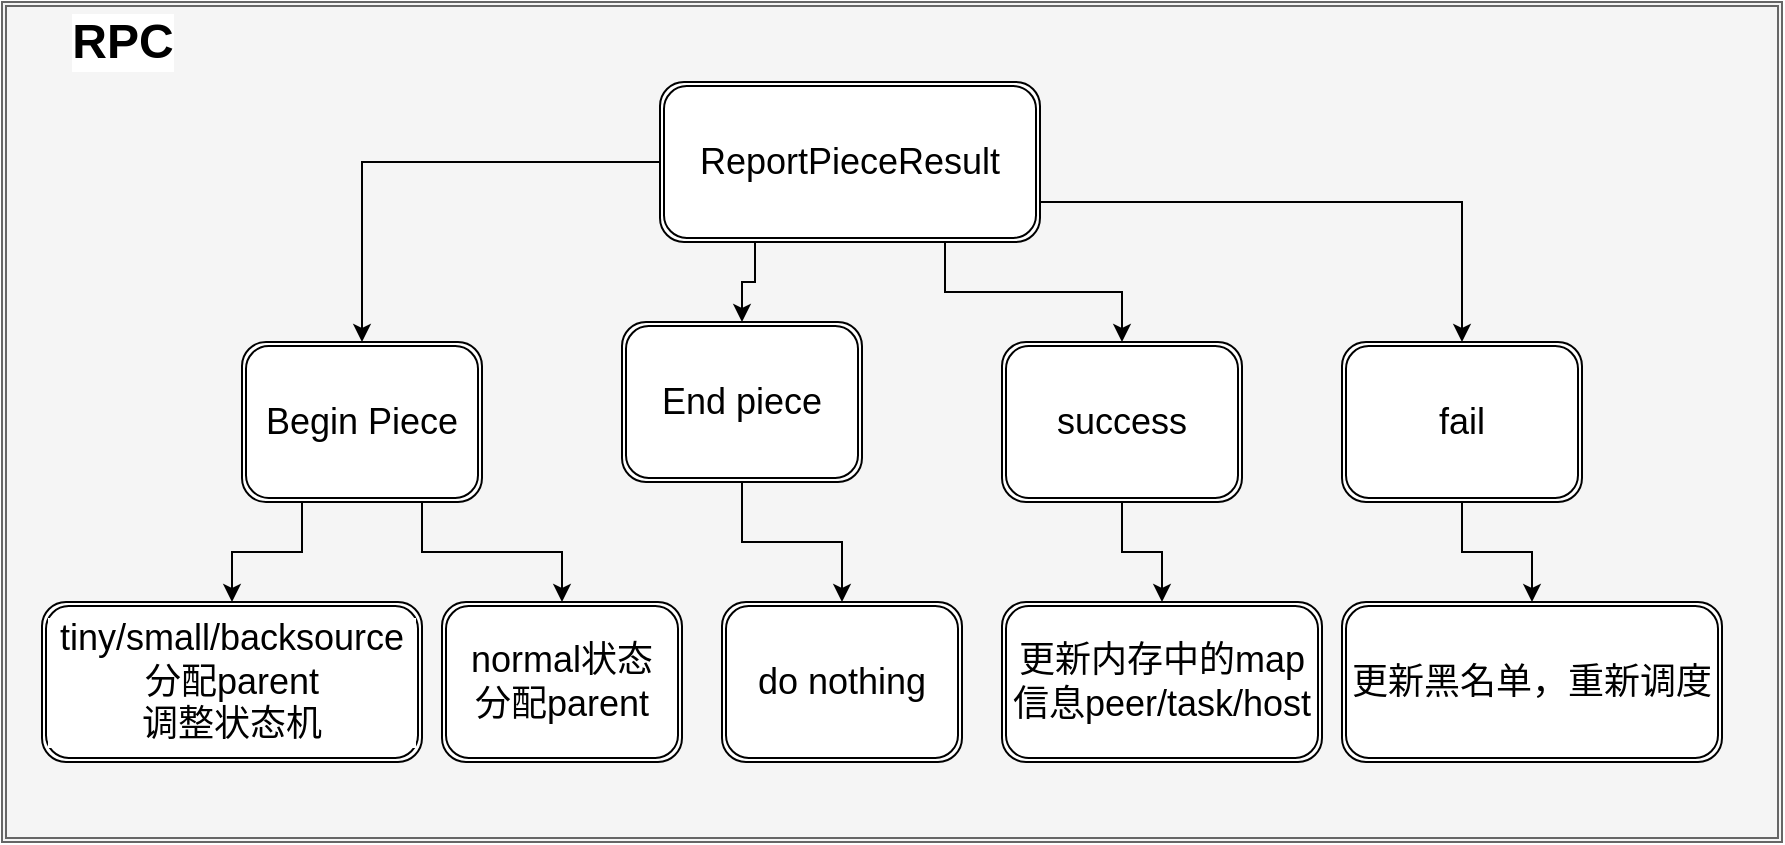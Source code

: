<mxfile version="20.1.3" type="github">
  <diagram id="DTgO8CFfLf1k2DuU-l0j" name="第 1 页">
    <mxGraphModel dx="2253" dy="825" grid="1" gridSize="10" guides="1" tooltips="1" connect="1" arrows="1" fold="1" page="1" pageScale="1" pageWidth="827" pageHeight="1169" math="0" shadow="0">
      <root>
        <mxCell id="0" />
        <mxCell id="1" parent="0" />
        <mxCell id="irjKH5FzciRd0mTB3H-4-1" value="" style="shape=ext;double=1;rounded=0;whiteSpace=wrap;html=1;labelBackgroundColor=#FFFFFF;fontFamily=Helvetica;fontSize=18;fontColor=#333333;fillColor=#f5f5f5;strokeColor=#666666;" vertex="1" parent="1">
          <mxGeometry x="-10" y="60" width="890" height="420" as="geometry" />
        </mxCell>
        <mxCell id="irjKH5FzciRd0mTB3H-4-2" value="RPC" style="text;strokeColor=none;fillColor=none;html=1;fontSize=24;fontStyle=1;verticalAlign=middle;align=center;labelBackgroundColor=#FFFFFF;fontFamily=Helvetica;fontColor=#000000;" vertex="1" parent="1">
          <mxGeometry y="60" width="100" height="40" as="geometry" />
        </mxCell>
        <mxCell id="irjKH5FzciRd0mTB3H-4-8" style="edgeStyle=orthogonalEdgeStyle;rounded=0;orthogonalLoop=1;jettySize=auto;html=1;entryX=0.5;entryY=0;entryDx=0;entryDy=0;fontFamily=Helvetica;fontSize=18;fontColor=#000000;" edge="1" parent="1" source="irjKH5FzciRd0mTB3H-4-3" target="irjKH5FzciRd0mTB3H-4-4">
          <mxGeometry relative="1" as="geometry" />
        </mxCell>
        <mxCell id="irjKH5FzciRd0mTB3H-4-10" style="edgeStyle=orthogonalEdgeStyle;rounded=0;orthogonalLoop=1;jettySize=auto;html=1;exitX=0.75;exitY=1;exitDx=0;exitDy=0;fontFamily=Helvetica;fontSize=18;fontColor=#000000;" edge="1" parent="1" source="irjKH5FzciRd0mTB3H-4-3" target="irjKH5FzciRd0mTB3H-4-6">
          <mxGeometry relative="1" as="geometry" />
        </mxCell>
        <mxCell id="irjKH5FzciRd0mTB3H-4-12" style="edgeStyle=orthogonalEdgeStyle;rounded=0;orthogonalLoop=1;jettySize=auto;html=1;exitX=1;exitY=0.75;exitDx=0;exitDy=0;entryX=0.5;entryY=0;entryDx=0;entryDy=0;fontFamily=Helvetica;fontSize=18;fontColor=#000000;" edge="1" parent="1" source="irjKH5FzciRd0mTB3H-4-3" target="irjKH5FzciRd0mTB3H-4-7">
          <mxGeometry relative="1" as="geometry" />
        </mxCell>
        <mxCell id="irjKH5FzciRd0mTB3H-4-13" style="edgeStyle=orthogonalEdgeStyle;rounded=0;orthogonalLoop=1;jettySize=auto;html=1;exitX=0.25;exitY=1;exitDx=0;exitDy=0;fontFamily=Helvetica;fontSize=18;fontColor=#000000;" edge="1" parent="1" source="irjKH5FzciRd0mTB3H-4-3" target="irjKH5FzciRd0mTB3H-4-5">
          <mxGeometry relative="1" as="geometry" />
        </mxCell>
        <mxCell id="irjKH5FzciRd0mTB3H-4-3" value="&lt;pre style=&quot;text-align: start;&quot;&gt;&lt;font style=&quot;font-size: 18px; background-color: rgb(255, 255, 255);&quot; face=&quot;Helvetica&quot;&gt;ReportPieceResult&lt;/font&gt;&lt;/pre&gt;" style="shape=ext;double=1;rounded=1;whiteSpace=wrap;html=1;labelBackgroundColor=#FFFFFF;fontFamily=Helvetica;fontSize=18;fontColor=#000000;" vertex="1" parent="1">
          <mxGeometry x="319" y="100" width="190" height="80" as="geometry" />
        </mxCell>
        <mxCell id="irjKH5FzciRd0mTB3H-4-17" style="edgeStyle=orthogonalEdgeStyle;rounded=0;orthogonalLoop=1;jettySize=auto;html=1;exitX=0.75;exitY=1;exitDx=0;exitDy=0;fontFamily=Helvetica;fontSize=18;fontColor=#000000;" edge="1" parent="1" source="irjKH5FzciRd0mTB3H-4-4" target="irjKH5FzciRd0mTB3H-4-14">
          <mxGeometry relative="1" as="geometry" />
        </mxCell>
        <mxCell id="irjKH5FzciRd0mTB3H-4-18" style="edgeStyle=orthogonalEdgeStyle;rounded=0;orthogonalLoop=1;jettySize=auto;html=1;exitX=0.25;exitY=1;exitDx=0;exitDy=0;entryX=0.5;entryY=0;entryDx=0;entryDy=0;fontFamily=Helvetica;fontSize=18;fontColor=#000000;" edge="1" parent="1" source="irjKH5FzciRd0mTB3H-4-4" target="irjKH5FzciRd0mTB3H-4-15">
          <mxGeometry relative="1" as="geometry" />
        </mxCell>
        <mxCell id="irjKH5FzciRd0mTB3H-4-4" value="Begin Piece" style="shape=ext;double=1;rounded=1;whiteSpace=wrap;html=1;labelBackgroundColor=#FFFFFF;fontFamily=Helvetica;fontSize=18;fontColor=#000000;" vertex="1" parent="1">
          <mxGeometry x="110" y="230" width="120" height="80" as="geometry" />
        </mxCell>
        <mxCell id="irjKH5FzciRd0mTB3H-4-20" style="edgeStyle=orthogonalEdgeStyle;rounded=0;orthogonalLoop=1;jettySize=auto;html=1;exitX=0.5;exitY=1;exitDx=0;exitDy=0;entryX=0.5;entryY=0;entryDx=0;entryDy=0;fontFamily=Helvetica;fontSize=18;fontColor=#000000;" edge="1" parent="1" source="irjKH5FzciRd0mTB3H-4-5" target="irjKH5FzciRd0mTB3H-4-19">
          <mxGeometry relative="1" as="geometry" />
        </mxCell>
        <mxCell id="irjKH5FzciRd0mTB3H-4-5" value="End piece" style="shape=ext;double=1;rounded=1;whiteSpace=wrap;html=1;labelBackgroundColor=#FFFFFF;fontFamily=Helvetica;fontSize=18;fontColor=#000000;" vertex="1" parent="1">
          <mxGeometry x="300" y="220" width="120" height="80" as="geometry" />
        </mxCell>
        <mxCell id="irjKH5FzciRd0mTB3H-4-22" style="edgeStyle=orthogonalEdgeStyle;rounded=0;orthogonalLoop=1;jettySize=auto;html=1;exitX=0.5;exitY=1;exitDx=0;exitDy=0;entryX=0.5;entryY=0;entryDx=0;entryDy=0;fontFamily=Helvetica;fontSize=18;fontColor=#000000;" edge="1" parent="1" source="irjKH5FzciRd0mTB3H-4-6" target="irjKH5FzciRd0mTB3H-4-21">
          <mxGeometry relative="1" as="geometry" />
        </mxCell>
        <mxCell id="irjKH5FzciRd0mTB3H-4-6" value="success" style="shape=ext;double=1;rounded=1;whiteSpace=wrap;html=1;labelBackgroundColor=#FFFFFF;fontFamily=Helvetica;fontSize=18;fontColor=#000000;" vertex="1" parent="1">
          <mxGeometry x="490" y="230" width="120" height="80" as="geometry" />
        </mxCell>
        <mxCell id="irjKH5FzciRd0mTB3H-4-24" style="edgeStyle=orthogonalEdgeStyle;rounded=0;orthogonalLoop=1;jettySize=auto;html=1;exitX=0.5;exitY=1;exitDx=0;exitDy=0;fontFamily=Helvetica;fontSize=18;fontColor=#000000;" edge="1" parent="1" source="irjKH5FzciRd0mTB3H-4-7" target="irjKH5FzciRd0mTB3H-4-23">
          <mxGeometry relative="1" as="geometry" />
        </mxCell>
        <mxCell id="irjKH5FzciRd0mTB3H-4-7" value="fail" style="shape=ext;double=1;rounded=1;whiteSpace=wrap;html=1;labelBackgroundColor=#FFFFFF;fontFamily=Helvetica;fontSize=18;fontColor=#000000;" vertex="1" parent="1">
          <mxGeometry x="660" y="230" width="120" height="80" as="geometry" />
        </mxCell>
        <mxCell id="irjKH5FzciRd0mTB3H-4-14" value="normal状态&lt;br&gt;分配parent" style="shape=ext;double=1;rounded=1;whiteSpace=wrap;html=1;labelBackgroundColor=#FFFFFF;fontFamily=Helvetica;fontSize=18;fontColor=#000000;" vertex="1" parent="1">
          <mxGeometry x="210" y="360" width="120" height="80" as="geometry" />
        </mxCell>
        <mxCell id="irjKH5FzciRd0mTB3H-4-15" value="tiny/small/backsource分配parent&lt;br&gt;调整状态机" style="shape=ext;double=1;rounded=1;whiteSpace=wrap;html=1;labelBackgroundColor=#FFFFFF;fontFamily=Helvetica;fontSize=18;fontColor=#000000;" vertex="1" parent="1">
          <mxGeometry x="10" y="360" width="190" height="80" as="geometry" />
        </mxCell>
        <mxCell id="irjKH5FzciRd0mTB3H-4-19" value="do nothing" style="shape=ext;double=1;rounded=1;whiteSpace=wrap;html=1;labelBackgroundColor=#FFFFFF;fontFamily=Helvetica;fontSize=18;fontColor=#000000;" vertex="1" parent="1">
          <mxGeometry x="350" y="360" width="120" height="80" as="geometry" />
        </mxCell>
        <mxCell id="irjKH5FzciRd0mTB3H-4-21" value="更新内存中的map信息peer/task/host" style="shape=ext;double=1;rounded=1;whiteSpace=wrap;html=1;labelBackgroundColor=#FFFFFF;fontFamily=Helvetica;fontSize=18;fontColor=#000000;" vertex="1" parent="1">
          <mxGeometry x="490" y="360" width="160" height="80" as="geometry" />
        </mxCell>
        <mxCell id="irjKH5FzciRd0mTB3H-4-23" value="更新黑名单，重新调度" style="shape=ext;double=1;rounded=1;whiteSpace=wrap;html=1;labelBackgroundColor=#FFFFFF;fontFamily=Helvetica;fontSize=18;fontColor=#000000;" vertex="1" parent="1">
          <mxGeometry x="660" y="360" width="190" height="80" as="geometry" />
        </mxCell>
      </root>
    </mxGraphModel>
  </diagram>
</mxfile>
